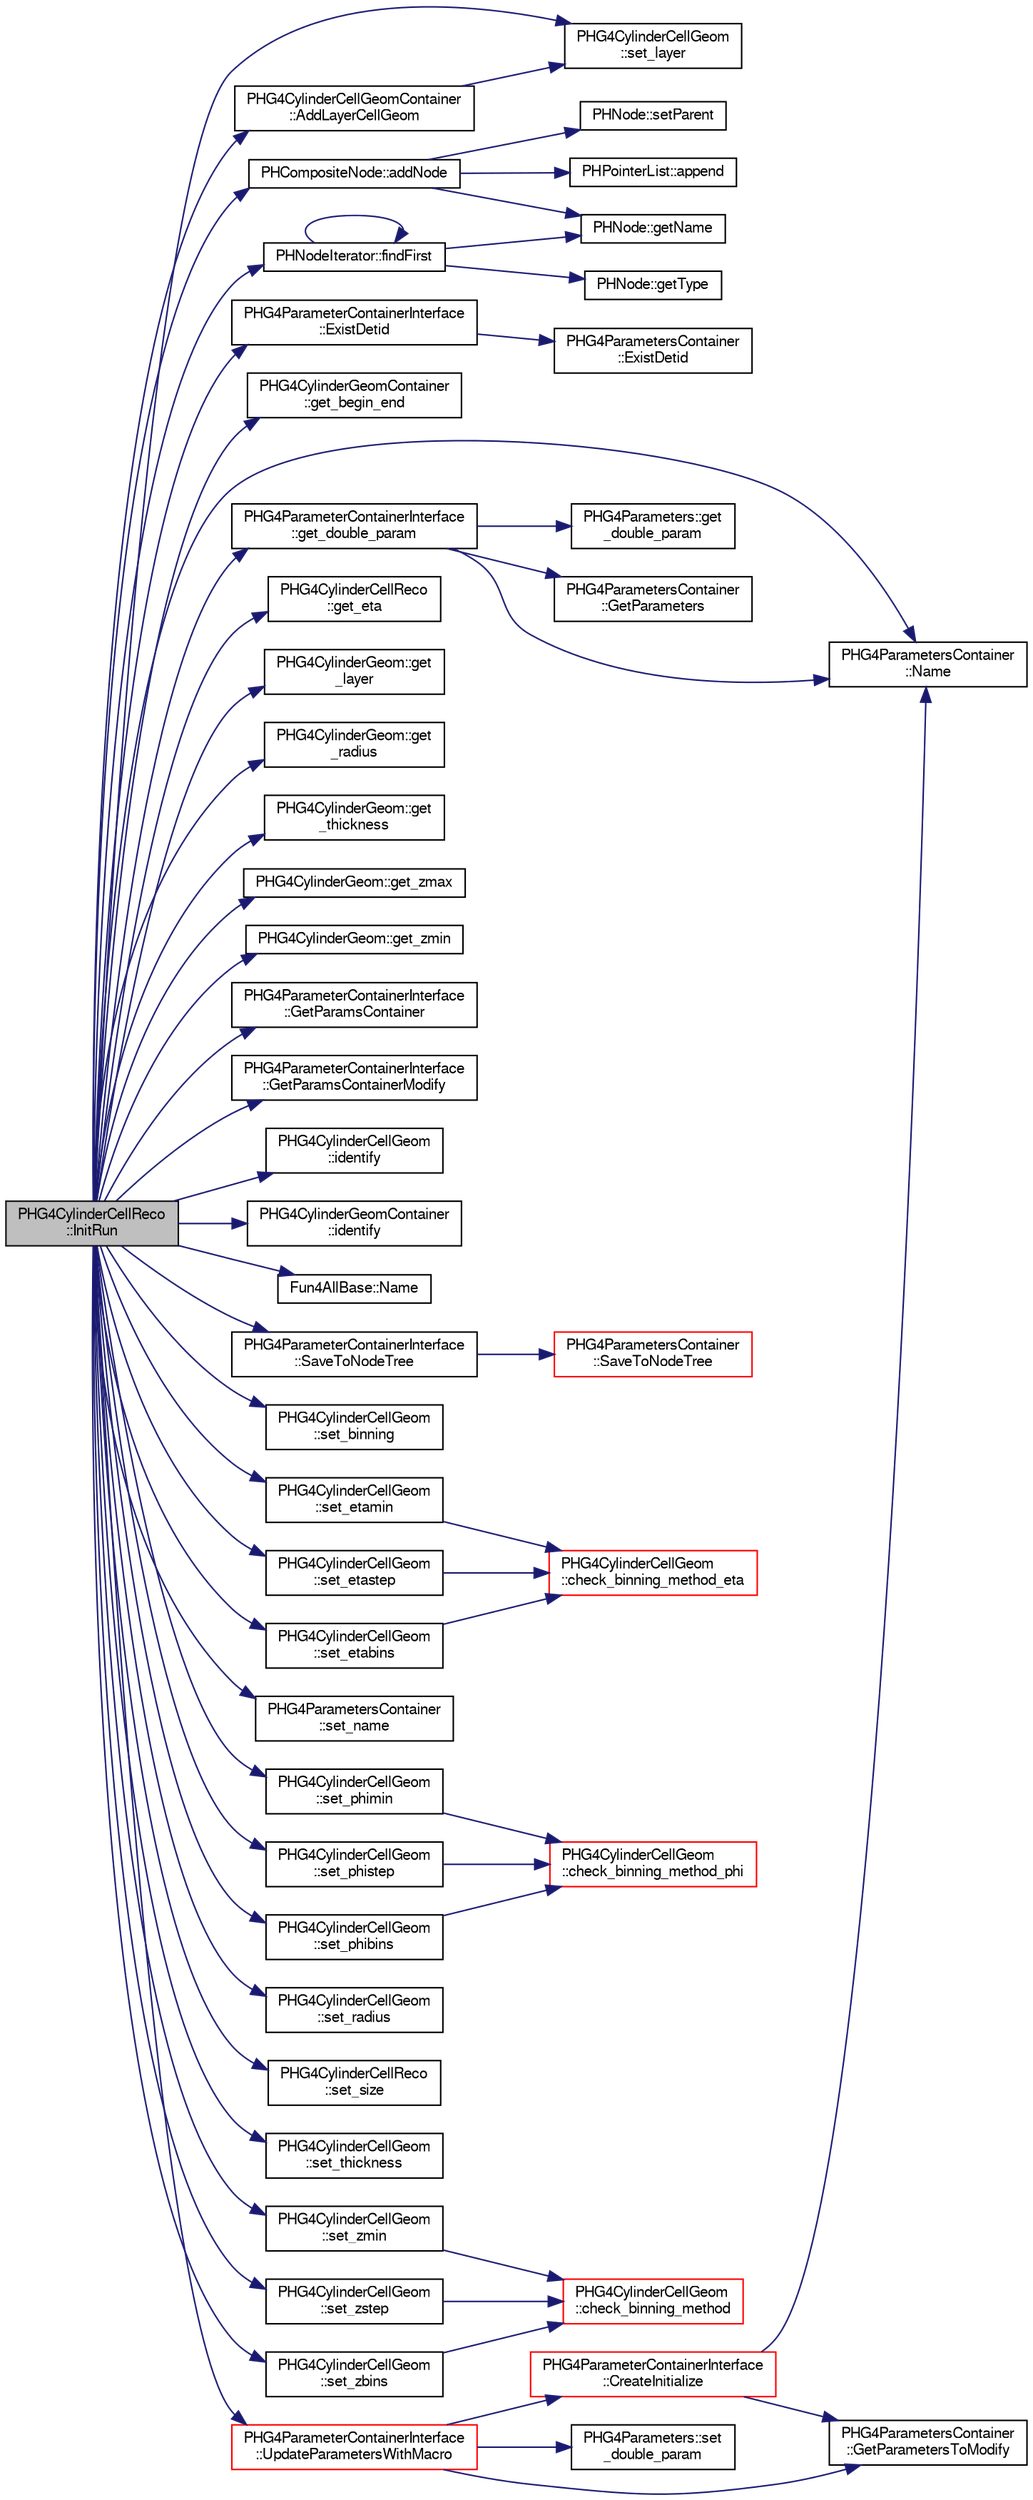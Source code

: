 digraph "PHG4CylinderCellReco::InitRun"
{
  bgcolor="transparent";
  edge [fontname="FreeSans",fontsize="10",labelfontname="FreeSans",labelfontsize="10"];
  node [fontname="FreeSans",fontsize="10",shape=record];
  rankdir="LR";
  Node1 [label="PHG4CylinderCellReco\l::InitRun",height=0.2,width=0.4,color="black", fillcolor="grey75", style="filled" fontcolor="black"];
  Node1 -> Node2 [color="midnightblue",fontsize="10",style="solid",fontname="FreeSans"];
  Node2 [label="PHG4CylinderCellGeomContainer\l::AddLayerCellGeom",height=0.2,width=0.4,color="black",URL="$d2/ddb/classPHG4CylinderCellGeomContainer.html#af42eba6572660b4440f1a548745989a2"];
  Node2 -> Node3 [color="midnightblue",fontsize="10",style="solid",fontname="FreeSans"];
  Node3 [label="PHG4CylinderCellGeom\l::set_layer",height=0.2,width=0.4,color="black",URL="$d9/d85/classPHG4CylinderCellGeom.html#a57ceb6b79992181e27985cbe6febcd41"];
  Node1 -> Node4 [color="midnightblue",fontsize="10",style="solid",fontname="FreeSans"];
  Node4 [label="PHCompositeNode::addNode",height=0.2,width=0.4,color="black",URL="$d5/dca/classPHCompositeNode.html#ac7dbf017614c324e218a001d729607bf"];
  Node4 -> Node5 [color="midnightblue",fontsize="10",style="solid",fontname="FreeSans"];
  Node5 [label="PHPointerList::append",height=0.2,width=0.4,color="black",URL="$d6/d86/classPHPointerList.html#af5fc4e6958b5b90c57bfb497566f503c"];
  Node4 -> Node6 [color="midnightblue",fontsize="10",style="solid",fontname="FreeSans"];
  Node6 [label="PHNode::getName",height=0.2,width=0.4,color="black",URL="$dc/d82/classPHNode.html#aca3576f926a4401eddc3d88bf0ce0de3"];
  Node4 -> Node7 [color="midnightblue",fontsize="10",style="solid",fontname="FreeSans"];
  Node7 [label="PHNode::setParent",height=0.2,width=0.4,color="black",URL="$dc/d82/classPHNode.html#adda2bd6cef2d5067bbe3016a990b7198"];
  Node1 -> Node8 [color="midnightblue",fontsize="10",style="solid",fontname="FreeSans"];
  Node8 [label="PHG4ParameterContainerInterface\l::ExistDetid",height=0.2,width=0.4,color="black",URL="$d4/d69/classPHG4ParameterContainerInterface.html#a9868a564109c7c61f36887920844f93d"];
  Node8 -> Node9 [color="midnightblue",fontsize="10",style="solid",fontname="FreeSans"];
  Node9 [label="PHG4ParametersContainer\l::ExistDetid",height=0.2,width=0.4,color="black",URL="$d5/d5f/classPHG4ParametersContainer.html#a7c5bb5a3a2948b829de272f4d1e8a064"];
  Node1 -> Node10 [color="midnightblue",fontsize="10",style="solid",fontname="FreeSans"];
  Node10 [label="PHNodeIterator::findFirst",height=0.2,width=0.4,color="black",URL="$d5/d07/classPHNodeIterator.html#aea98bf8619af59b1212a94fb32106baa"];
  Node10 -> Node11 [color="midnightblue",fontsize="10",style="solid",fontname="FreeSans"];
  Node11 [label="PHNode::getType",height=0.2,width=0.4,color="black",URL="$dc/d82/classPHNode.html#a4ab1f90aed955a652813bfe377087bda"];
  Node10 -> Node6 [color="midnightblue",fontsize="10",style="solid",fontname="FreeSans"];
  Node10 -> Node10 [color="midnightblue",fontsize="10",style="solid",fontname="FreeSans"];
  Node1 -> Node12 [color="midnightblue",fontsize="10",style="solid",fontname="FreeSans"];
  Node12 [label="PHG4CylinderGeomContainer\l::get_begin_end",height=0.2,width=0.4,color="black",URL="$d4/de7/classPHG4CylinderGeomContainer.html#a2395ae32643b8d8c88ccbecef7863ec7"];
  Node1 -> Node13 [color="midnightblue",fontsize="10",style="solid",fontname="FreeSans"];
  Node13 [label="PHG4ParameterContainerInterface\l::get_double_param",height=0.2,width=0.4,color="black",URL="$d4/d69/classPHG4ParameterContainerInterface.html#aada040dd6c8f3500ad4b9fe2d9772d0f"];
  Node13 -> Node14 [color="midnightblue",fontsize="10",style="solid",fontname="FreeSans"];
  Node14 [label="PHG4ParametersContainer\l::GetParameters",height=0.2,width=0.4,color="black",URL="$d5/d5f/classPHG4ParametersContainer.html#a4273a3f3eb4ca78b6e454b92b52d80ad"];
  Node13 -> Node15 [color="midnightblue",fontsize="10",style="solid",fontname="FreeSans"];
  Node15 [label="PHG4Parameters::get\l_double_param",height=0.2,width=0.4,color="black",URL="$da/d29/classPHG4Parameters.html#a4f94dc80ba894dc3eac307652f3a7e60"];
  Node13 -> Node16 [color="midnightblue",fontsize="10",style="solid",fontname="FreeSans"];
  Node16 [label="PHG4ParametersContainer\l::Name",height=0.2,width=0.4,color="black",URL="$d5/d5f/classPHG4ParametersContainer.html#a8d85fde2c957047fc5eccf45df464efb"];
  Node1 -> Node17 [color="midnightblue",fontsize="10",style="solid",fontname="FreeSans"];
  Node17 [label="PHG4CylinderCellReco\l::get_eta",height=0.2,width=0.4,color="black",URL="$d5/dd0/classPHG4CylinderCellReco.html#a09f96b8d631c8175e17763924fbbd060"];
  Node1 -> Node18 [color="midnightblue",fontsize="10",style="solid",fontname="FreeSans"];
  Node18 [label="PHG4CylinderGeom::get\l_layer",height=0.2,width=0.4,color="black",URL="$dc/d30/classPHG4CylinderGeom.html#a1ab06f4805659f8006faf3cb3df1dab2"];
  Node1 -> Node19 [color="midnightblue",fontsize="10",style="solid",fontname="FreeSans"];
  Node19 [label="PHG4CylinderGeom::get\l_radius",height=0.2,width=0.4,color="black",URL="$dc/d30/classPHG4CylinderGeom.html#ad978ad904b4a70184d716c095a75874d"];
  Node1 -> Node20 [color="midnightblue",fontsize="10",style="solid",fontname="FreeSans"];
  Node20 [label="PHG4CylinderGeom::get\l_thickness",height=0.2,width=0.4,color="black",URL="$dc/d30/classPHG4CylinderGeom.html#a5e628ced545e46cdcdb65944fd63e524"];
  Node1 -> Node21 [color="midnightblue",fontsize="10",style="solid",fontname="FreeSans"];
  Node21 [label="PHG4CylinderGeom::get_zmax",height=0.2,width=0.4,color="black",URL="$dc/d30/classPHG4CylinderGeom.html#a314e0a7c0210ad44b9d02f178f209a4e"];
  Node1 -> Node22 [color="midnightblue",fontsize="10",style="solid",fontname="FreeSans"];
  Node22 [label="PHG4CylinderGeom::get_zmin",height=0.2,width=0.4,color="black",URL="$dc/d30/classPHG4CylinderGeom.html#a0a326587b2e6076d2e35148d09d30f4d"];
  Node1 -> Node23 [color="midnightblue",fontsize="10",style="solid",fontname="FreeSans"];
  Node23 [label="PHG4ParameterContainerInterface\l::GetParamsContainer",height=0.2,width=0.4,color="black",URL="$d4/d69/classPHG4ParameterContainerInterface.html#a38c277d51e1811727be50637d07d5a3f"];
  Node1 -> Node24 [color="midnightblue",fontsize="10",style="solid",fontname="FreeSans"];
  Node24 [label="PHG4ParameterContainerInterface\l::GetParamsContainerModify",height=0.2,width=0.4,color="black",URL="$d4/d69/classPHG4ParameterContainerInterface.html#a901a49f2306aafd43869e7e65706aa01"];
  Node1 -> Node25 [color="midnightblue",fontsize="10",style="solid",fontname="FreeSans"];
  Node25 [label="PHG4CylinderCellGeom\l::identify",height=0.2,width=0.4,color="black",URL="$d9/d85/classPHG4CylinderCellGeom.html#a7ddb7c7bebe4060faae131d1e831e590"];
  Node1 -> Node26 [color="midnightblue",fontsize="10",style="solid",fontname="FreeSans"];
  Node26 [label="PHG4CylinderGeomContainer\l::identify",height=0.2,width=0.4,color="black",URL="$d4/de7/classPHG4CylinderGeomContainer.html#a56fb6523222fa2cc80643c43a523bc95"];
  Node1 -> Node27 [color="midnightblue",fontsize="10",style="solid",fontname="FreeSans"];
  Node27 [label="Fun4AllBase::Name",height=0.2,width=0.4,color="black",URL="$d5/dec/classFun4AllBase.html#a41f9ac377743d046f590617fd6f4f0ed",tooltip="Returns the name of this module. "];
  Node1 -> Node16 [color="midnightblue",fontsize="10",style="solid",fontname="FreeSans"];
  Node1 -> Node28 [color="midnightblue",fontsize="10",style="solid",fontname="FreeSans"];
  Node28 [label="PHG4ParameterContainerInterface\l::SaveToNodeTree",height=0.2,width=0.4,color="black",URL="$d4/d69/classPHG4ParameterContainerInterface.html#a6b24bc0f392443a93edb87226273d1ac"];
  Node28 -> Node29 [color="midnightblue",fontsize="10",style="solid",fontname="FreeSans"];
  Node29 [label="PHG4ParametersContainer\l::SaveToNodeTree",height=0.2,width=0.4,color="red",URL="$d5/d5f/classPHG4ParametersContainer.html#abfd08175f90af59f99bddd1e525ed741"];
  Node1 -> Node30 [color="midnightblue",fontsize="10",style="solid",fontname="FreeSans"];
  Node30 [label="PHG4CylinderCellGeom\l::set_binning",height=0.2,width=0.4,color="black",URL="$d9/d85/classPHG4CylinderCellGeom.html#a572618e89783fdeca4f454c66423155f"];
  Node1 -> Node31 [color="midnightblue",fontsize="10",style="solid",fontname="FreeSans"];
  Node31 [label="PHG4CylinderCellGeom\l::set_etabins",height=0.2,width=0.4,color="black",URL="$d9/d85/classPHG4CylinderCellGeom.html#acbf898352fa37d7e614ac00011ade28b"];
  Node31 -> Node32 [color="midnightblue",fontsize="10",style="solid",fontname="FreeSans"];
  Node32 [label="PHG4CylinderCellGeom\l::check_binning_method_eta",height=0.2,width=0.4,color="red",URL="$d9/d85/classPHG4CylinderCellGeom.html#a995395a00854429f29a468669e3659c3"];
  Node1 -> Node33 [color="midnightblue",fontsize="10",style="solid",fontname="FreeSans"];
  Node33 [label="PHG4CylinderCellGeom\l::set_etamin",height=0.2,width=0.4,color="black",URL="$d9/d85/classPHG4CylinderCellGeom.html#a4932a1e80ba4c228b5d068626234aaee"];
  Node33 -> Node32 [color="midnightblue",fontsize="10",style="solid",fontname="FreeSans"];
  Node1 -> Node34 [color="midnightblue",fontsize="10",style="solid",fontname="FreeSans"];
  Node34 [label="PHG4CylinderCellGeom\l::set_etastep",height=0.2,width=0.4,color="black",URL="$d9/d85/classPHG4CylinderCellGeom.html#a1b75c9215d5165108e8abc055380f617"];
  Node34 -> Node32 [color="midnightblue",fontsize="10",style="solid",fontname="FreeSans"];
  Node1 -> Node3 [color="midnightblue",fontsize="10",style="solid",fontname="FreeSans"];
  Node1 -> Node35 [color="midnightblue",fontsize="10",style="solid",fontname="FreeSans"];
  Node35 [label="PHG4ParametersContainer\l::set_name",height=0.2,width=0.4,color="black",URL="$d5/d5f/classPHG4ParametersContainer.html#a1c59babb2da92829fbc4b98c02a59cec"];
  Node1 -> Node36 [color="midnightblue",fontsize="10",style="solid",fontname="FreeSans"];
  Node36 [label="PHG4CylinderCellGeom\l::set_phibins",height=0.2,width=0.4,color="black",URL="$d9/d85/classPHG4CylinderCellGeom.html#a62ff6296a3a85f04eeb908610345a703"];
  Node36 -> Node37 [color="midnightblue",fontsize="10",style="solid",fontname="FreeSans"];
  Node37 [label="PHG4CylinderCellGeom\l::check_binning_method_phi",height=0.2,width=0.4,color="red",URL="$d9/d85/classPHG4CylinderCellGeom.html#ab28e6403197b245275ba3613cd56ba6c"];
  Node1 -> Node38 [color="midnightblue",fontsize="10",style="solid",fontname="FreeSans"];
  Node38 [label="PHG4CylinderCellGeom\l::set_phimin",height=0.2,width=0.4,color="black",URL="$d9/d85/classPHG4CylinderCellGeom.html#a8aaf7b76351007d1dc91be54e214541e"];
  Node38 -> Node37 [color="midnightblue",fontsize="10",style="solid",fontname="FreeSans"];
  Node1 -> Node39 [color="midnightblue",fontsize="10",style="solid",fontname="FreeSans"];
  Node39 [label="PHG4CylinderCellGeom\l::set_phistep",height=0.2,width=0.4,color="black",URL="$d9/d85/classPHG4CylinderCellGeom.html#a719e01344e250bcb1e7573eedd0af53a"];
  Node39 -> Node37 [color="midnightblue",fontsize="10",style="solid",fontname="FreeSans"];
  Node1 -> Node40 [color="midnightblue",fontsize="10",style="solid",fontname="FreeSans"];
  Node40 [label="PHG4CylinderCellGeom\l::set_radius",height=0.2,width=0.4,color="black",URL="$d9/d85/classPHG4CylinderCellGeom.html#a140ad9b8b6ad9f527060932156139ccd"];
  Node1 -> Node41 [color="midnightblue",fontsize="10",style="solid",fontname="FreeSans"];
  Node41 [label="PHG4CylinderCellReco\l::set_size",height=0.2,width=0.4,color="black",URL="$d5/dd0/classPHG4CylinderCellReco.html#aeee8938e00f84f19dbb073fc0bbfddec"];
  Node1 -> Node42 [color="midnightblue",fontsize="10",style="solid",fontname="FreeSans"];
  Node42 [label="PHG4CylinderCellGeom\l::set_thickness",height=0.2,width=0.4,color="black",URL="$d9/d85/classPHG4CylinderCellGeom.html#ae230515ca7eb683601f1dfbc414d7704"];
  Node1 -> Node43 [color="midnightblue",fontsize="10",style="solid",fontname="FreeSans"];
  Node43 [label="PHG4CylinderCellGeom\l::set_zbins",height=0.2,width=0.4,color="black",URL="$d9/d85/classPHG4CylinderCellGeom.html#aac5b0b92c87f1911c3cc068da8dd83ca"];
  Node43 -> Node44 [color="midnightblue",fontsize="10",style="solid",fontname="FreeSans"];
  Node44 [label="PHG4CylinderCellGeom\l::check_binning_method",height=0.2,width=0.4,color="red",URL="$d9/d85/classPHG4CylinderCellGeom.html#a68f0276a8f9bdb6059c1e286a0465100"];
  Node1 -> Node45 [color="midnightblue",fontsize="10",style="solid",fontname="FreeSans"];
  Node45 [label="PHG4CylinderCellGeom\l::set_zmin",height=0.2,width=0.4,color="black",URL="$d9/d85/classPHG4CylinderCellGeom.html#a0e73f31eebff77409ad169e3ba6e7cdd"];
  Node45 -> Node44 [color="midnightblue",fontsize="10",style="solid",fontname="FreeSans"];
  Node1 -> Node46 [color="midnightblue",fontsize="10",style="solid",fontname="FreeSans"];
  Node46 [label="PHG4CylinderCellGeom\l::set_zstep",height=0.2,width=0.4,color="black",URL="$d9/d85/classPHG4CylinderCellGeom.html#a51de7f078df13ace9e27f165b8400b80"];
  Node46 -> Node44 [color="midnightblue",fontsize="10",style="solid",fontname="FreeSans"];
  Node1 -> Node47 [color="midnightblue",fontsize="10",style="solid",fontname="FreeSans"];
  Node47 [label="PHG4ParameterContainerInterface\l::UpdateParametersWithMacro",height=0.2,width=0.4,color="red",URL="$d4/d69/classPHG4ParameterContainerInterface.html#a817ccd004d0fea5706ca637113b47478"];
  Node47 -> Node48 [color="midnightblue",fontsize="10",style="solid",fontname="FreeSans"];
  Node48 [label="PHG4ParameterContainerInterface\l::CreateInitialize",height=0.2,width=0.4,color="red",URL="$d4/d69/classPHG4ParameterContainerInterface.html#a0553a355ae2d94250f4383fc54c88c18"];
  Node48 -> Node49 [color="midnightblue",fontsize="10",style="solid",fontname="FreeSans"];
  Node49 [label="PHG4ParametersContainer\l::GetParametersToModify",height=0.2,width=0.4,color="black",URL="$d5/d5f/classPHG4ParametersContainer.html#ad8e3be7b9f2dfbeda9b7fa524e6e637d"];
  Node48 -> Node16 [color="midnightblue",fontsize="10",style="solid",fontname="FreeSans"];
  Node47 -> Node49 [color="midnightblue",fontsize="10",style="solid",fontname="FreeSans"];
  Node47 -> Node50 [color="midnightblue",fontsize="10",style="solid",fontname="FreeSans"];
  Node50 [label="PHG4Parameters::set\l_double_param",height=0.2,width=0.4,color="black",URL="$da/d29/classPHG4Parameters.html#a40d8acd8a8c5475928d5b5dacf38f583"];
}
